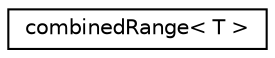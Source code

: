 digraph "Graphical Class Hierarchy"
{
 // LATEX_PDF_SIZE
  edge [fontname="Helvetica",fontsize="10",labelfontname="Helvetica",labelfontsize="10"];
  node [fontname="Helvetica",fontsize="10",shape=record];
  rankdir="LR";
  Node0 [label="combinedRange\< T \>",height=0.2,width=0.4,color="black", fillcolor="white", style="filled",URL="$classpFlow_1_1combinedRange.html",tooltip=" "];
}
